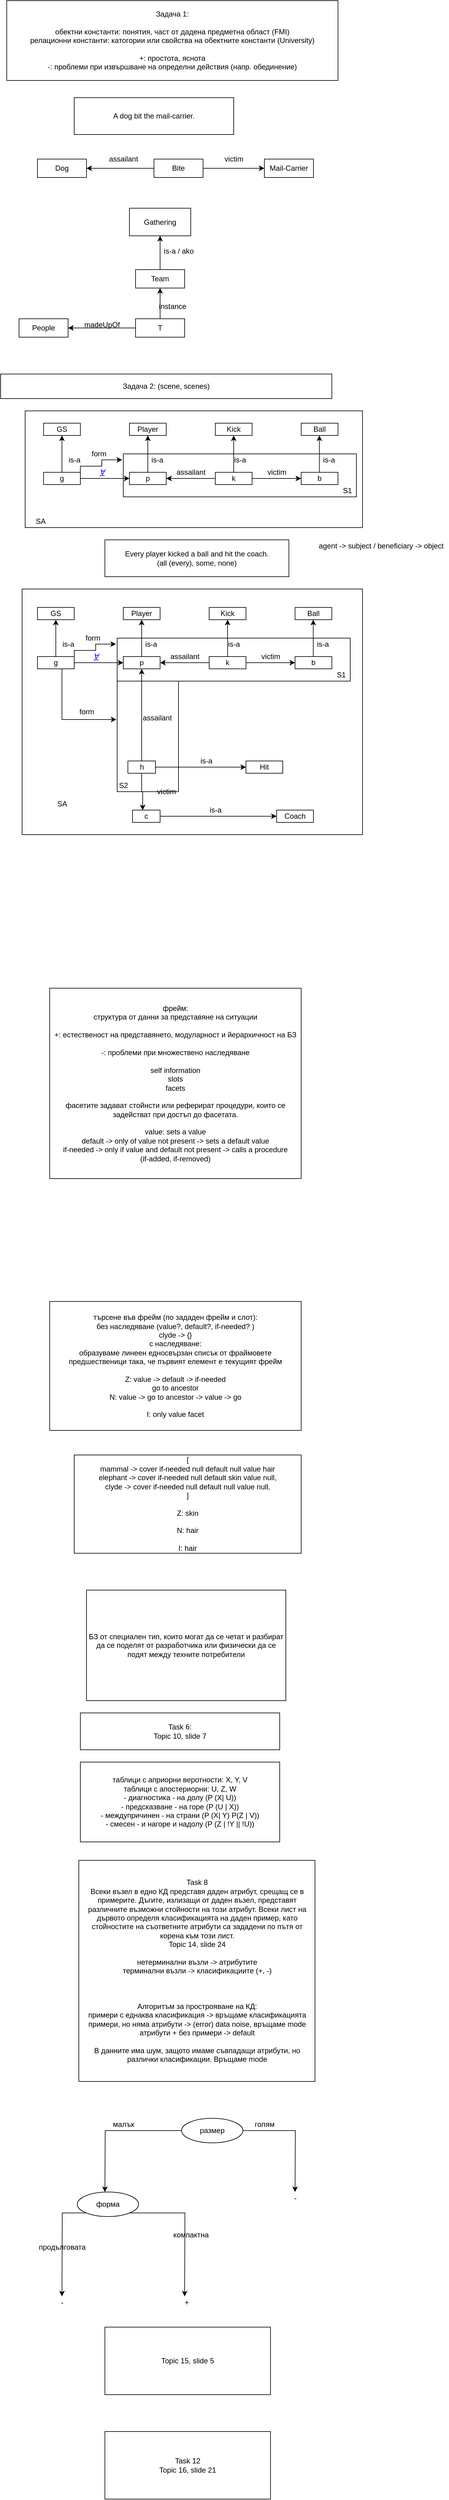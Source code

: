 <mxfile version="14.2.4" type="google"><diagram id="olGj0cReIhCQOJe4bZ0E" name="Page-1"><mxGraphModel dx="481" dy="473" grid="1" gridSize="10" guides="1" tooltips="1" connect="1" arrows="1" fold="1" page="1" pageScale="1" pageWidth="850" pageHeight="1100" math="0" shadow="0"><root><mxCell id="0"/><mxCell id="1" parent="0"/><mxCell id="TbTm2GVfJKmrNPobzbgL-106" value="" style="whiteSpace=wrap;html=1;" vertex="1" parent="1"><mxGeometry x="55" y="990" width="555" height="400" as="geometry"/></mxCell><mxCell id="TbTm2GVfJKmrNPobzbgL-100" value="" style="whiteSpace=wrap;html=1;" vertex="1" parent="1"><mxGeometry x="210" y="1070" width="100" height="250" as="geometry"/></mxCell><mxCell id="TbTm2GVfJKmrNPobzbgL-46" value="" style="whiteSpace=wrap;html=1;" vertex="1" parent="1"><mxGeometry x="60" y="700" width="550" height="190" as="geometry"/></mxCell><mxCell id="TbTm2GVfJKmrNPobzbgL-43" value="" style="whiteSpace=wrap;html=1;" vertex="1" parent="1"><mxGeometry x="220" y="770" width="380" height="70" as="geometry"/></mxCell><mxCell id="TbTm2GVfJKmrNPobzbgL-1" value="&lt;div&gt;Задача 1:&lt;/div&gt;&lt;div&gt;&lt;br&gt;обектни константи: понятия, част от дадена предметна област (FMI)&lt;br&gt;&lt;/div&gt;&lt;div&gt;релационни константи: катогории или свойства на обектните константи (University)&lt;br&gt;&lt;/div&gt;&lt;div&gt;&lt;br&gt;&lt;/div&gt;&lt;div&gt;+: простота, яснота&lt;/div&gt;&lt;div&gt;-: проблеми при извършване на определни действия (напр. обединение)&lt;br&gt;&lt;/div&gt;" style="whiteSpace=wrap;html=1;" vertex="1" parent="1"><mxGeometry x="30" y="32" width="540" height="130" as="geometry"/></mxCell><mxCell id="TbTm2GVfJKmrNPobzbgL-2" value="A dog bit the mail-carrier." style="whiteSpace=wrap;html=1;" vertex="1" parent="1"><mxGeometry x="140" y="190" width="260" height="60" as="geometry"/></mxCell><mxCell id="TbTm2GVfJKmrNPobzbgL-3" value="Dog" style="whiteSpace=wrap;html=1;" vertex="1" parent="1"><mxGeometry x="80" y="290" width="80" height="30" as="geometry"/></mxCell><mxCell id="TbTm2GVfJKmrNPobzbgL-4" value="Mail-Carrier" style="whiteSpace=wrap;html=1;" vertex="1" parent="1"><mxGeometry x="450" y="290" width="80" height="30" as="geometry"/></mxCell><mxCell id="TbTm2GVfJKmrNPobzbgL-6" style="edgeStyle=orthogonalEdgeStyle;rounded=0;orthogonalLoop=1;jettySize=auto;html=1;" edge="1" parent="1" source="TbTm2GVfJKmrNPobzbgL-5" target="TbTm2GVfJKmrNPobzbgL-3"><mxGeometry relative="1" as="geometry"/></mxCell><mxCell id="TbTm2GVfJKmrNPobzbgL-7" style="edgeStyle=orthogonalEdgeStyle;rounded=0;orthogonalLoop=1;jettySize=auto;html=1;entryX=0;entryY=0.5;entryDx=0;entryDy=0;" edge="1" parent="1" source="TbTm2GVfJKmrNPobzbgL-5" target="TbTm2GVfJKmrNPobzbgL-4"><mxGeometry relative="1" as="geometry"/></mxCell><mxCell id="TbTm2GVfJKmrNPobzbgL-5" value="Bite" style="whiteSpace=wrap;html=1;" vertex="1" parent="1"><mxGeometry x="270" y="290" width="80" height="30" as="geometry"/></mxCell><mxCell id="TbTm2GVfJKmrNPobzbgL-9" style="edgeStyle=orthogonalEdgeStyle;rounded=0;orthogonalLoop=1;jettySize=auto;html=1;" edge="1" parent="1" source="TbTm2GVfJKmrNPobzbgL-8"><mxGeometry relative="1" as="geometry"><mxPoint x="280" y="500" as="targetPoint"/></mxGeometry></mxCell><mxCell id="TbTm2GVfJKmrNPobzbgL-14" style="edgeStyle=orthogonalEdgeStyle;rounded=0;orthogonalLoop=1;jettySize=auto;html=1;" edge="1" parent="1" source="TbTm2GVfJKmrNPobzbgL-8"><mxGeometry relative="1" as="geometry"><mxPoint x="130" y="565" as="targetPoint"/></mxGeometry></mxCell><mxCell id="TbTm2GVfJKmrNPobzbgL-8" value="T" style="whiteSpace=wrap;html=1;" vertex="1" parent="1"><mxGeometry x="240" y="550" width="80" height="30" as="geometry"/></mxCell><mxCell id="TbTm2GVfJKmrNPobzbgL-10" value="assailant" style="text;html=1;align=center;verticalAlign=middle;resizable=0;points=[];autosize=1;" vertex="1" parent="1"><mxGeometry x="190" y="280" width="60" height="20" as="geometry"/></mxCell><mxCell id="TbTm2GVfJKmrNPobzbgL-11" value="victim" style="text;html=1;align=center;verticalAlign=middle;resizable=0;points=[];autosize=1;" vertex="1" parent="1"><mxGeometry x="375" y="280" width="50" height="20" as="geometry"/></mxCell><mxCell id="TbTm2GVfJKmrNPobzbgL-18" value="" style="edgeStyle=orthogonalEdgeStyle;rounded=0;orthogonalLoop=1;jettySize=auto;html=1;" edge="1" parent="1" source="TbTm2GVfJKmrNPobzbgL-12" target="TbTm2GVfJKmrNPobzbgL-17"><mxGeometry relative="1" as="geometry"/></mxCell><mxCell id="TbTm2GVfJKmrNPobzbgL-12" value="Team" style="whiteSpace=wrap;html=1;" vertex="1" parent="1"><mxGeometry x="240" y="470" width="80" height="30" as="geometry"/></mxCell><mxCell id="TbTm2GVfJKmrNPobzbgL-13" value="instance" style="text;html=1;align=center;verticalAlign=middle;resizable=0;points=[];autosize=1;" vertex="1" parent="1"><mxGeometry x="270" y="520" width="60" height="20" as="geometry"/></mxCell><mxCell id="TbTm2GVfJKmrNPobzbgL-15" value="People" style="whiteSpace=wrap;html=1;" vertex="1" parent="1"><mxGeometry x="50" y="550" width="80" height="30" as="geometry"/></mxCell><mxCell id="TbTm2GVfJKmrNPobzbgL-16" value="madeUpOf" style="text;html=1;align=center;verticalAlign=middle;resizable=0;points=[];autosize=1;" vertex="1" parent="1"><mxGeometry x="150" y="550" width="70" height="20" as="geometry"/></mxCell><mxCell id="TbTm2GVfJKmrNPobzbgL-17" value="Gathering" style="whiteSpace=wrap;html=1;" vertex="1" parent="1"><mxGeometry x="230" y="370" width="100" height="45" as="geometry"/></mxCell><mxCell id="TbTm2GVfJKmrNPobzbgL-19" value="is-a / ako" style="text;html=1;align=center;verticalAlign=middle;resizable=0;points=[];autosize=1;" vertex="1" parent="1"><mxGeometry x="280" y="430" width="60" height="20" as="geometry"/></mxCell><mxCell id="TbTm2GVfJKmrNPobzbgL-20" value="Задача 2: (scene, scenes)" style="whiteSpace=wrap;html=1;" vertex="1" parent="1"><mxGeometry x="20" y="640" width="540" height="40" as="geometry"/></mxCell><mxCell id="TbTm2GVfJKmrNPobzbgL-21" value="GS" style="whiteSpace=wrap;html=1;" vertex="1" parent="1"><mxGeometry x="90" y="720" width="60" height="20" as="geometry"/></mxCell><mxCell id="TbTm2GVfJKmrNPobzbgL-23" style="edgeStyle=orthogonalEdgeStyle;rounded=0;orthogonalLoop=1;jettySize=auto;html=1;entryX=0.5;entryY=1;entryDx=0;entryDy=0;" edge="1" parent="1" source="TbTm2GVfJKmrNPobzbgL-22" target="TbTm2GVfJKmrNPobzbgL-21"><mxGeometry relative="1" as="geometry"/></mxCell><mxCell id="TbTm2GVfJKmrNPobzbgL-48" style="edgeStyle=orthogonalEdgeStyle;rounded=0;orthogonalLoop=1;jettySize=auto;html=1;entryX=0;entryY=0.5;entryDx=0;entryDy=0;" edge="1" parent="1" source="TbTm2GVfJKmrNPobzbgL-22" target="TbTm2GVfJKmrNPobzbgL-28"><mxGeometry relative="1" as="geometry"/></mxCell><mxCell id="TbTm2GVfJKmrNPobzbgL-50" style="edgeStyle=orthogonalEdgeStyle;rounded=0;orthogonalLoop=1;jettySize=auto;html=1;exitX=1;exitY=0.25;exitDx=0;exitDy=0;entryX=-0.005;entryY=0.14;entryDx=0;entryDy=0;entryPerimeter=0;" edge="1" parent="1" source="TbTm2GVfJKmrNPobzbgL-22" target="TbTm2GVfJKmrNPobzbgL-43"><mxGeometry relative="1" as="geometry"><Array as="points"><mxPoint x="150" y="790"/><mxPoint x="185" y="790"/><mxPoint x="185" y="780"/></Array></mxGeometry></mxCell><mxCell id="TbTm2GVfJKmrNPobzbgL-22" value="g" style="whiteSpace=wrap;html=1;" vertex="1" parent="1"><mxGeometry x="90" y="800" width="60" height="20" as="geometry"/></mxCell><mxCell id="TbTm2GVfJKmrNPobzbgL-24" value="is-a" style="text;html=1;align=center;verticalAlign=middle;resizable=0;points=[];autosize=1;" vertex="1" parent="1"><mxGeometry x="125" y="770" width="30" height="20" as="geometry"/></mxCell><mxCell id="TbTm2GVfJKmrNPobzbgL-25" value="Player" style="whiteSpace=wrap;html=1;" vertex="1" parent="1"><mxGeometry x="230" y="720" width="60" height="20" as="geometry"/></mxCell><mxCell id="TbTm2GVfJKmrNPobzbgL-26" value="Ball" style="whiteSpace=wrap;html=1;" vertex="1" parent="1"><mxGeometry x="510" y="720" width="60" height="20" as="geometry"/></mxCell><mxCell id="TbTm2GVfJKmrNPobzbgL-27" value="Kick" style="whiteSpace=wrap;html=1;" vertex="1" parent="1"><mxGeometry x="370" y="720" width="60" height="20" as="geometry"/></mxCell><mxCell id="TbTm2GVfJKmrNPobzbgL-29" style="edgeStyle=orthogonalEdgeStyle;rounded=0;orthogonalLoop=1;jettySize=auto;html=1;entryX=0.5;entryY=1;entryDx=0;entryDy=0;" edge="1" parent="1" source="TbTm2GVfJKmrNPobzbgL-28" target="TbTm2GVfJKmrNPobzbgL-25"><mxGeometry relative="1" as="geometry"/></mxCell><mxCell id="TbTm2GVfJKmrNPobzbgL-28" value="p" style="whiteSpace=wrap;html=1;" vertex="1" parent="1"><mxGeometry x="230" y="800" width="60" height="20" as="geometry"/></mxCell><mxCell id="TbTm2GVfJKmrNPobzbgL-30" value="is-a" style="text;html=1;align=center;verticalAlign=middle;resizable=0;points=[];autosize=1;" vertex="1" parent="1"><mxGeometry x="260" y="770" width="30" height="20" as="geometry"/></mxCell><mxCell id="TbTm2GVfJKmrNPobzbgL-33" style="edgeStyle=orthogonalEdgeStyle;rounded=0;orthogonalLoop=1;jettySize=auto;html=1;entryX=0.5;entryY=1;entryDx=0;entryDy=0;" edge="1" parent="1" source="TbTm2GVfJKmrNPobzbgL-31" target="TbTm2GVfJKmrNPobzbgL-27"><mxGeometry relative="1" as="geometry"/></mxCell><mxCell id="TbTm2GVfJKmrNPobzbgL-36" style="edgeStyle=orthogonalEdgeStyle;rounded=0;orthogonalLoop=1;jettySize=auto;html=1;entryX=1;entryY=0.5;entryDx=0;entryDy=0;" edge="1" parent="1" source="TbTm2GVfJKmrNPobzbgL-31" target="TbTm2GVfJKmrNPobzbgL-28"><mxGeometry relative="1" as="geometry"/></mxCell><mxCell id="TbTm2GVfJKmrNPobzbgL-37" style="edgeStyle=orthogonalEdgeStyle;rounded=0;orthogonalLoop=1;jettySize=auto;html=1;entryX=0;entryY=0.5;entryDx=0;entryDy=0;" edge="1" parent="1" source="TbTm2GVfJKmrNPobzbgL-31" target="TbTm2GVfJKmrNPobzbgL-35"><mxGeometry relative="1" as="geometry"/></mxCell><mxCell id="TbTm2GVfJKmrNPobzbgL-31" value="k" style="whiteSpace=wrap;html=1;" vertex="1" parent="1"><mxGeometry x="370" y="800" width="60" height="20" as="geometry"/></mxCell><mxCell id="TbTm2GVfJKmrNPobzbgL-32" value="is-a" style="text;html=1;align=center;verticalAlign=middle;resizable=0;points=[];autosize=1;" vertex="1" parent="1"><mxGeometry x="540" y="770" width="30" height="20" as="geometry"/></mxCell><mxCell id="TbTm2GVfJKmrNPobzbgL-34" style="edgeStyle=orthogonalEdgeStyle;rounded=0;orthogonalLoop=1;jettySize=auto;html=1;entryX=0.5;entryY=1;entryDx=0;entryDy=0;" edge="1" parent="1"><mxGeometry relative="1" as="geometry"><mxPoint x="539.71" y="800" as="sourcePoint"/><mxPoint x="539.71" y="740" as="targetPoint"/></mxGeometry></mxCell><mxCell id="TbTm2GVfJKmrNPobzbgL-35" value="b" style="whiteSpace=wrap;html=1;" vertex="1" parent="1"><mxGeometry x="510" y="800" width="60" height="20" as="geometry"/></mxCell><mxCell id="TbTm2GVfJKmrNPobzbgL-38" value="is-a" style="text;html=1;align=center;verticalAlign=middle;resizable=0;points=[];autosize=1;" vertex="1" parent="1"><mxGeometry x="395" y="770" width="30" height="20" as="geometry"/></mxCell><mxCell id="TbTm2GVfJKmrNPobzbgL-39" value="assailant" style="text;html=1;align=center;verticalAlign=middle;resizable=0;points=[];autosize=1;" vertex="1" parent="1"><mxGeometry x="300" y="790" width="60" height="20" as="geometry"/></mxCell><mxCell id="TbTm2GVfJKmrNPobzbgL-40" value="victim" style="text;html=1;align=center;verticalAlign=middle;resizable=0;points=[];autosize=1;" vertex="1" parent="1"><mxGeometry x="445" y="790" width="50" height="20" as="geometry"/></mxCell><mxCell id="TbTm2GVfJKmrNPobzbgL-45" value="S1" style="text;html=1;align=center;verticalAlign=middle;resizable=0;points=[];autosize=1;" vertex="1" parent="1"><mxGeometry x="570" y="820" width="30" height="20" as="geometry"/></mxCell><mxCell id="TbTm2GVfJKmrNPobzbgL-47" value="SA" style="text;html=1;align=center;verticalAlign=middle;resizable=0;points=[];autosize=1;" vertex="1" parent="1"><mxGeometry x="70" y="870" width="30" height="20" as="geometry"/></mxCell><mxCell id="TbTm2GVfJKmrNPobzbgL-49" value="&lt;i&gt;&lt;a href=&quot;https://en.wikipedia.org/wiki/%E2%88%80&quot; class=&quot;mw-redirect&quot; title=&quot;∀&quot;&gt;∀&lt;/a&gt;&lt;/i&gt;" style="text;html=1;align=center;verticalAlign=middle;resizable=0;points=[];autosize=1;" vertex="1" parent="1"><mxGeometry x="175" y="790" width="20" height="20" as="geometry"/></mxCell><mxCell id="TbTm2GVfJKmrNPobzbgL-51" value="form" style="text;html=1;align=center;verticalAlign=middle;resizable=0;points=[];autosize=1;" vertex="1" parent="1"><mxGeometry x="160" y="760" width="40" height="20" as="geometry"/></mxCell><mxCell id="TbTm2GVfJKmrNPobzbgL-52" value="&lt;div&gt;Every player kicked a ball and hit the coach.&lt;/div&gt;(all (every), some, none)" style="whiteSpace=wrap;html=1;" vertex="1" parent="1"><mxGeometry x="190" y="910" width="300" height="60" as="geometry"/></mxCell><mxCell id="TbTm2GVfJKmrNPobzbgL-54" value="" style="whiteSpace=wrap;html=1;" vertex="1" parent="1"><mxGeometry x="210" y="1070" width="380" height="70" as="geometry"/></mxCell><mxCell id="TbTm2GVfJKmrNPobzbgL-55" value="GS" style="whiteSpace=wrap;html=1;" vertex="1" parent="1"><mxGeometry x="80" y="1020" width="60" height="20" as="geometry"/></mxCell><mxCell id="TbTm2GVfJKmrNPobzbgL-56" style="edgeStyle=orthogonalEdgeStyle;rounded=0;orthogonalLoop=1;jettySize=auto;html=1;entryX=0.5;entryY=1;entryDx=0;entryDy=0;" edge="1" parent="1" source="TbTm2GVfJKmrNPobzbgL-59" target="TbTm2GVfJKmrNPobzbgL-55"><mxGeometry relative="1" as="geometry"/></mxCell><mxCell id="TbTm2GVfJKmrNPobzbgL-57" style="edgeStyle=orthogonalEdgeStyle;rounded=0;orthogonalLoop=1;jettySize=auto;html=1;entryX=0;entryY=0.5;entryDx=0;entryDy=0;" edge="1" parent="1" source="TbTm2GVfJKmrNPobzbgL-59" target="TbTm2GVfJKmrNPobzbgL-65"><mxGeometry relative="1" as="geometry"/></mxCell><mxCell id="TbTm2GVfJKmrNPobzbgL-58" style="edgeStyle=orthogonalEdgeStyle;rounded=0;orthogonalLoop=1;jettySize=auto;html=1;exitX=1;exitY=0.25;exitDx=0;exitDy=0;entryX=-0.005;entryY=0.14;entryDx=0;entryDy=0;entryPerimeter=0;" edge="1" parent="1" source="TbTm2GVfJKmrNPobzbgL-59" target="TbTm2GVfJKmrNPobzbgL-54"><mxGeometry relative="1" as="geometry"><Array as="points"><mxPoint x="140" y="1090"/><mxPoint x="175" y="1090"/><mxPoint x="175" y="1080"/></Array></mxGeometry></mxCell><mxCell id="TbTm2GVfJKmrNPobzbgL-104" style="edgeStyle=orthogonalEdgeStyle;rounded=0;orthogonalLoop=1;jettySize=auto;html=1;entryX=-0.013;entryY=0.53;entryDx=0;entryDy=0;entryPerimeter=0;" edge="1" parent="1" source="TbTm2GVfJKmrNPobzbgL-59" target="TbTm2GVfJKmrNPobzbgL-100"><mxGeometry relative="1" as="geometry"><Array as="points"><mxPoint x="120" y="1202"/></Array></mxGeometry></mxCell><mxCell id="TbTm2GVfJKmrNPobzbgL-59" value="g" style="whiteSpace=wrap;html=1;" vertex="1" parent="1"><mxGeometry x="80" y="1100" width="60" height="20" as="geometry"/></mxCell><mxCell id="TbTm2GVfJKmrNPobzbgL-60" value="is-a" style="text;html=1;align=center;verticalAlign=middle;resizable=0;points=[];autosize=1;" vertex="1" parent="1"><mxGeometry x="115" y="1070" width="30" height="20" as="geometry"/></mxCell><mxCell id="TbTm2GVfJKmrNPobzbgL-61" value="Player" style="whiteSpace=wrap;html=1;" vertex="1" parent="1"><mxGeometry x="220" y="1020" width="60" height="20" as="geometry"/></mxCell><mxCell id="TbTm2GVfJKmrNPobzbgL-62" value="Ball" style="whiteSpace=wrap;html=1;" vertex="1" parent="1"><mxGeometry x="500" y="1020" width="60" height="20" as="geometry"/></mxCell><mxCell id="TbTm2GVfJKmrNPobzbgL-63" value="Kick" style="whiteSpace=wrap;html=1;" vertex="1" parent="1"><mxGeometry x="360" y="1020" width="60" height="20" as="geometry"/></mxCell><mxCell id="TbTm2GVfJKmrNPobzbgL-64" style="edgeStyle=orthogonalEdgeStyle;rounded=0;orthogonalLoop=1;jettySize=auto;html=1;entryX=0.5;entryY=1;entryDx=0;entryDy=0;" edge="1" parent="1" source="TbTm2GVfJKmrNPobzbgL-65" target="TbTm2GVfJKmrNPobzbgL-61"><mxGeometry relative="1" as="geometry"/></mxCell><mxCell id="TbTm2GVfJKmrNPobzbgL-65" value="p" style="whiteSpace=wrap;html=1;" vertex="1" parent="1"><mxGeometry x="220" y="1100" width="60" height="20" as="geometry"/></mxCell><mxCell id="TbTm2GVfJKmrNPobzbgL-66" value="is-a" style="text;html=1;align=center;verticalAlign=middle;resizable=0;points=[];autosize=1;" vertex="1" parent="1"><mxGeometry x="250" y="1070" width="30" height="20" as="geometry"/></mxCell><mxCell id="TbTm2GVfJKmrNPobzbgL-67" style="edgeStyle=orthogonalEdgeStyle;rounded=0;orthogonalLoop=1;jettySize=auto;html=1;entryX=0.5;entryY=1;entryDx=0;entryDy=0;" edge="1" parent="1" source="TbTm2GVfJKmrNPobzbgL-70" target="TbTm2GVfJKmrNPobzbgL-63"><mxGeometry relative="1" as="geometry"/></mxCell><mxCell id="TbTm2GVfJKmrNPobzbgL-68" style="edgeStyle=orthogonalEdgeStyle;rounded=0;orthogonalLoop=1;jettySize=auto;html=1;entryX=1;entryY=0.5;entryDx=0;entryDy=0;" edge="1" parent="1" source="TbTm2GVfJKmrNPobzbgL-70" target="TbTm2GVfJKmrNPobzbgL-65"><mxGeometry relative="1" as="geometry"/></mxCell><mxCell id="TbTm2GVfJKmrNPobzbgL-69" style="edgeStyle=orthogonalEdgeStyle;rounded=0;orthogonalLoop=1;jettySize=auto;html=1;entryX=0;entryY=0.5;entryDx=0;entryDy=0;" edge="1" parent="1" source="TbTm2GVfJKmrNPobzbgL-70" target="TbTm2GVfJKmrNPobzbgL-73"><mxGeometry relative="1" as="geometry"/></mxCell><mxCell id="TbTm2GVfJKmrNPobzbgL-70" value="k" style="whiteSpace=wrap;html=1;" vertex="1" parent="1"><mxGeometry x="360" y="1100" width="60" height="20" as="geometry"/></mxCell><mxCell id="TbTm2GVfJKmrNPobzbgL-71" value="is-a" style="text;html=1;align=center;verticalAlign=middle;resizable=0;points=[];autosize=1;" vertex="1" parent="1"><mxGeometry x="530" y="1070" width="30" height="20" as="geometry"/></mxCell><mxCell id="TbTm2GVfJKmrNPobzbgL-72" style="edgeStyle=orthogonalEdgeStyle;rounded=0;orthogonalLoop=1;jettySize=auto;html=1;entryX=0.5;entryY=1;entryDx=0;entryDy=0;" edge="1" parent="1"><mxGeometry relative="1" as="geometry"><mxPoint x="529.71" y="1100" as="sourcePoint"/><mxPoint x="529.71" y="1040" as="targetPoint"/></mxGeometry></mxCell><mxCell id="TbTm2GVfJKmrNPobzbgL-73" value="b" style="whiteSpace=wrap;html=1;" vertex="1" parent="1"><mxGeometry x="500" y="1100" width="60" height="20" as="geometry"/></mxCell><mxCell id="TbTm2GVfJKmrNPobzbgL-74" value="is-a" style="text;html=1;align=center;verticalAlign=middle;resizable=0;points=[];autosize=1;" vertex="1" parent="1"><mxGeometry x="385" y="1070" width="30" height="20" as="geometry"/></mxCell><mxCell id="TbTm2GVfJKmrNPobzbgL-75" value="assailant" style="text;html=1;align=center;verticalAlign=middle;resizable=0;points=[];autosize=1;" vertex="1" parent="1"><mxGeometry x="290" y="1090" width="60" height="20" as="geometry"/></mxCell><mxCell id="TbTm2GVfJKmrNPobzbgL-76" value="victim" style="text;html=1;align=center;verticalAlign=middle;resizable=0;points=[];autosize=1;" vertex="1" parent="1"><mxGeometry x="435" y="1090" width="50" height="20" as="geometry"/></mxCell><mxCell id="TbTm2GVfJKmrNPobzbgL-77" value="S1" style="text;html=1;align=center;verticalAlign=middle;resizable=0;points=[];autosize=1;" vertex="1" parent="1"><mxGeometry x="560" y="1120" width="30" height="20" as="geometry"/></mxCell><mxCell id="TbTm2GVfJKmrNPobzbgL-78" value="SA" style="text;html=1;align=center;verticalAlign=middle;resizable=0;points=[];autosize=1;" vertex="1" parent="1"><mxGeometry x="105" y="1330" width="30" height="20" as="geometry"/></mxCell><mxCell id="TbTm2GVfJKmrNPobzbgL-79" value="&lt;i&gt;&lt;a href=&quot;https://en.wikipedia.org/wiki/%E2%88%80&quot; class=&quot;mw-redirect&quot; title=&quot;∀&quot;&gt;∀&lt;/a&gt;&lt;/i&gt;" style="text;html=1;align=center;verticalAlign=middle;resizable=0;points=[];autosize=1;" vertex="1" parent="1"><mxGeometry x="165" y="1090" width="20" height="20" as="geometry"/></mxCell><mxCell id="TbTm2GVfJKmrNPobzbgL-80" value="form" style="text;html=1;align=center;verticalAlign=middle;resizable=0;points=[];autosize=1;" vertex="1" parent="1"><mxGeometry x="150" y="1060" width="40" height="20" as="geometry"/></mxCell><mxCell id="TbTm2GVfJKmrNPobzbgL-83" value="Coach" style="whiteSpace=wrap;html=1;" vertex="1" parent="1"><mxGeometry x="470" y="1350" width="60" height="20" as="geometry"/></mxCell><mxCell id="TbTm2GVfJKmrNPobzbgL-86" style="edgeStyle=orthogonalEdgeStyle;rounded=0;orthogonalLoop=1;jettySize=auto;html=1;entryX=0;entryY=0.5;entryDx=0;entryDy=0;" edge="1" parent="1" source="TbTm2GVfJKmrNPobzbgL-84" target="TbTm2GVfJKmrNPobzbgL-83"><mxGeometry relative="1" as="geometry"/></mxCell><mxCell id="TbTm2GVfJKmrNPobzbgL-84" value="c" style="whiteSpace=wrap;html=1;" vertex="1" parent="1"><mxGeometry x="235" y="1350" width="45" height="20" as="geometry"/></mxCell><mxCell id="TbTm2GVfJKmrNPobzbgL-87" value="is-a" style="text;html=1;align=center;verticalAlign=middle;resizable=0;points=[];autosize=1;" vertex="1" parent="1"><mxGeometry x="355" y="1340" width="30" height="20" as="geometry"/></mxCell><mxCell id="TbTm2GVfJKmrNPobzbgL-88" value="Hit" style="whiteSpace=wrap;html=1;" vertex="1" parent="1"><mxGeometry x="420" y="1270" width="60" height="20" as="geometry"/></mxCell><mxCell id="TbTm2GVfJKmrNPobzbgL-90" style="edgeStyle=orthogonalEdgeStyle;rounded=0;orthogonalLoop=1;jettySize=auto;html=1;" edge="1" parent="1" source="TbTm2GVfJKmrNPobzbgL-89" target="TbTm2GVfJKmrNPobzbgL-88"><mxGeometry relative="1" as="geometry"/></mxCell><mxCell id="TbTm2GVfJKmrNPobzbgL-94" style="edgeStyle=orthogonalEdgeStyle;rounded=0;orthogonalLoop=1;jettySize=auto;html=1;entryX=0.5;entryY=1;entryDx=0;entryDy=0;" edge="1" parent="1" source="TbTm2GVfJKmrNPobzbgL-89" target="TbTm2GVfJKmrNPobzbgL-65"><mxGeometry relative="1" as="geometry"/></mxCell><mxCell id="TbTm2GVfJKmrNPobzbgL-99" style="edgeStyle=orthogonalEdgeStyle;rounded=0;orthogonalLoop=1;jettySize=auto;html=1;entryX=0.369;entryY=0.01;entryDx=0;entryDy=0;entryPerimeter=0;" edge="1" parent="1" source="TbTm2GVfJKmrNPobzbgL-89" target="TbTm2GVfJKmrNPobzbgL-84"><mxGeometry relative="1" as="geometry"/></mxCell><mxCell id="TbTm2GVfJKmrNPobzbgL-89" value="h" style="whiteSpace=wrap;html=1;" vertex="1" parent="1"><mxGeometry x="227.5" y="1270" width="45" height="20" as="geometry"/></mxCell><mxCell id="TbTm2GVfJKmrNPobzbgL-91" value="is-a" style="text;html=1;align=center;verticalAlign=middle;resizable=0;points=[];autosize=1;" vertex="1" parent="1"><mxGeometry x="340" y="1260" width="30" height="20" as="geometry"/></mxCell><mxCell id="TbTm2GVfJKmrNPobzbgL-96" value="victim" style="text;html=1;align=center;verticalAlign=middle;resizable=0;points=[];autosize=1;" vertex="1" parent="1"><mxGeometry x="265" y="1310" width="50" height="20" as="geometry"/></mxCell><mxCell id="TbTm2GVfJKmrNPobzbgL-97" value="assailant" style="text;html=1;align=center;verticalAlign=middle;resizable=0;points=[];autosize=1;" vertex="1" parent="1"><mxGeometry x="245" y="1190" width="60" height="20" as="geometry"/></mxCell><mxCell id="TbTm2GVfJKmrNPobzbgL-101" value="S2" style="text;html=1;align=center;verticalAlign=middle;resizable=0;points=[];autosize=1;" vertex="1" parent="1"><mxGeometry x="205" y="1300" width="30" height="20" as="geometry"/></mxCell><mxCell id="TbTm2GVfJKmrNPobzbgL-105" value="form" style="text;html=1;align=center;verticalAlign=middle;resizable=0;points=[];autosize=1;" vertex="1" parent="1"><mxGeometry x="140" y="1180" width="40" height="20" as="geometry"/></mxCell><mxCell id="TbTm2GVfJKmrNPobzbgL-107" value="agent -&amp;gt; subject / beneficiary -&amp;gt; object" style="text;html=1;align=center;verticalAlign=middle;resizable=0;points=[];autosize=1;" vertex="1" parent="1"><mxGeometry x="530" y="910" width="220" height="20" as="geometry"/></mxCell><mxCell id="TbTm2GVfJKmrNPobzbgL-108" value="&lt;div&gt;фрейм:&lt;/div&gt;&lt;div&gt;структура от данни за представяне на ситуации&lt;br&gt;&lt;/div&gt;&lt;div&gt;&lt;br&gt;&lt;/div&gt;&lt;div&gt;+: естественост на представянето, модуларност и йерархичност на БЗ&lt;br&gt;&lt;/div&gt;&lt;div&gt;&lt;br&gt;&lt;/div&gt;&lt;div&gt;-: проблеми при множествено наследяване&lt;/div&gt;&lt;div&gt;&lt;br&gt;&lt;/div&gt;&lt;div&gt;self information&lt;/div&gt;&lt;div&gt;slots&lt;/div&gt;&lt;div&gt;facets&lt;/div&gt;&lt;div&gt;&lt;br&gt;&lt;/div&gt;&lt;div&gt;фасетите задават стойнсти или реферират процедури, които се задействат при достъп до фасетата. &lt;br&gt;&lt;/div&gt;&lt;div&gt;&lt;br&gt;&lt;/div&gt;&lt;div&gt;value: sets a value&lt;br&gt;&lt;/div&gt;&lt;div&gt;default -&amp;gt; only of value not present -&amp;gt; sets a default value&lt;br&gt;&lt;/div&gt;&lt;div&gt;if-needed -&amp;gt; only if value and default not present -&amp;gt; calls a procedure&lt;br&gt;&lt;/div&gt;&lt;div&gt;(if-added, if-removed)&lt;br&gt;&lt;/div&gt;" style="whiteSpace=wrap;html=1;" vertex="1" parent="1"><mxGeometry x="100" y="1640" width="410" height="310" as="geometry"/></mxCell><mxCell id="TbTm2GVfJKmrNPobzbgL-111" value="&lt;div&gt;търсене във фрейм (по зададен фрeйм и слот):&lt;/div&gt;&lt;div&gt;без наследяване (value?, default?, if-needed? )&lt;/div&gt;&lt;div&gt;clyde -&amp;gt; {}&lt;br&gt;&lt;/div&gt;&lt;div&gt;с наследяване:&lt;/div&gt;&lt;div&gt;образуваме линеен едносвързан списък от фраймовете предшественици така, че първият елемент е текущият фрейм&lt;br&gt;&lt;/div&gt;&lt;div&gt;&lt;br&gt;&lt;/div&gt;&lt;div&gt;Z: value -&amp;gt; default -&amp;gt; if-needed&lt;/div&gt;&lt;div&gt;go to ancestor&lt;/div&gt;&lt;div&gt;N: value -&amp;gt; go to ancestor -&amp;gt; value -&amp;gt; go&lt;br&gt;&lt;/div&gt;&lt;div&gt;&lt;br&gt;&lt;/div&gt;&lt;div&gt;I: only value facet&lt;br&gt;&lt;/div&gt;" style="whiteSpace=wrap;html=1;" vertex="1" parent="1"><mxGeometry x="100" y="2150" width="410" height="210" as="geometry"/></mxCell><mxCell id="TbTm2GVfJKmrNPobzbgL-113" value="&lt;div&gt;[&lt;/div&gt;&lt;div&gt;mammal -&amp;gt; cover if-needed null default null value hair&lt;/div&gt;&lt;div&gt;elephant -&amp;gt; cover if-needed null default skin value null,&lt;/div&gt;&lt;div&gt;&lt;div&gt;clyde -&amp;gt; cover if-needed null default null value null,&lt;/div&gt;&lt;/div&gt;&lt;div&gt;]&lt;/div&gt;&lt;div&gt;&lt;br&gt;&lt;/div&gt;&lt;div&gt;Z: skin&lt;br&gt;&lt;/div&gt;&lt;div&gt;&lt;br&gt;&lt;/div&gt;&lt;div&gt;N: hair&lt;br&gt;&lt;/div&gt;&lt;div&gt;&lt;br&gt;&lt;/div&gt;&lt;div&gt;I: hair&lt;br&gt;&lt;/div&gt;" style="whiteSpace=wrap;html=1;" vertex="1" parent="1"><mxGeometry x="140" y="2400" width="370" height="160" as="geometry"/></mxCell><mxCell id="TbTm2GVfJKmrNPobzbgL-114" value="БЗ от специален тип, които могат да се четат и разбират да се поделят от разработчика или физически да се подят между техните потребители" style="whiteSpace=wrap;html=1;" vertex="1" parent="1"><mxGeometry x="160" y="2620" width="325" height="180" as="geometry"/></mxCell><mxCell id="TbTm2GVfJKmrNPobzbgL-115" value="&lt;div&gt;Task 6:&lt;/div&gt;&lt;div&gt;Topic 10, slide 7&lt;br&gt;&lt;/div&gt;" style="whiteSpace=wrap;html=1;" vertex="1" parent="1"><mxGeometry x="150" y="2820" width="325" height="60" as="geometry"/></mxCell><mxCell id="TbTm2GVfJKmrNPobzbgL-116" value="&lt;div&gt;таблици с априорни веротности: X, Y, V&lt;/div&gt;&lt;div&gt;таблици с апостериорни: U, Z, W&lt;/div&gt;&lt;div&gt;- диагностика - на долу (P (X| U))&lt;br&gt;&lt;/div&gt;&lt;div&gt;- предсказване - на горе (P (U | X))&lt;br&gt;&lt;/div&gt;&lt;div&gt;- междупричинен - на страни (P (X| Y) P(Z | V))&lt;br&gt;&lt;/div&gt;&lt;div&gt;- смесен - и нагоре и надолу (P (Z | !Y || !U))&lt;/div&gt;" style="whiteSpace=wrap;html=1;" vertex="1" parent="1"><mxGeometry x="150" y="2900" width="325" height="130" as="geometry"/></mxCell><mxCell id="TbTm2GVfJKmrNPobzbgL-117" value="&lt;div&gt;Task 8&lt;/div&gt;&lt;div&gt;&lt;div class=&quot;usermessage&quot;&gt;Всеки възел в едно КД представя даден атрибут, срещащ се в примерите. Дъгите, излизащи от даден възел, представят различните възможни стойности на този атрибут. Всеки лист на дървото определя класификацията на даден пример, като стойностите на съответните атрибути са зададени по пътя от корена към този лист.&lt;/div&gt;&lt;/div&gt;&lt;div&gt;Topic 14, slide 24&lt;br&gt;&lt;/div&gt;&lt;div&gt;&lt;br&gt;&lt;/div&gt;&lt;div&gt;нетерминални възли -&amp;gt; атрибутите&lt;/div&gt;&lt;div&gt;терминални възли -&amp;gt; класификациите (+, -)&lt;br&gt;&lt;/div&gt;&lt;div&gt;&lt;br&gt;&lt;/div&gt;&lt;div&gt;&lt;br&gt;&lt;/div&gt;&lt;div&gt;&lt;br&gt;&lt;/div&gt;&lt;div&gt;Алгоритъм за прострояване на КД:&lt;/div&gt;&lt;div&gt;примери с еднаква класификация -&amp;gt; връщаме класификацията&lt;/div&gt;&lt;div&gt;примери, но няма атрибути -&amp;gt; (error) data noise, връщаме mode&lt;/div&gt;&lt;div&gt;атрибути + без примери -&amp;gt; default&lt;/div&gt;&lt;div&gt;&lt;br&gt;&lt;/div&gt;&lt;div&gt;В данните има шум, защото имаме съвпадащи атрибути, но различки класификации. Връщаме mode&lt;br&gt;&lt;/div&gt;" style="whiteSpace=wrap;html=1;" vertex="1" parent="1"><mxGeometry x="147.5" y="3060" width="385" height="360" as="geometry"/></mxCell><mxCell id="TbTm2GVfJKmrNPobzbgL-119" style="edgeStyle=orthogonalEdgeStyle;rounded=0;orthogonalLoop=1;jettySize=auto;html=1;" edge="1" parent="1" source="TbTm2GVfJKmrNPobzbgL-118"><mxGeometry relative="1" as="geometry"><mxPoint x="190" y="3600.0" as="targetPoint"/></mxGeometry></mxCell><mxCell id="TbTm2GVfJKmrNPobzbgL-121" style="edgeStyle=orthogonalEdgeStyle;rounded=0;orthogonalLoop=1;jettySize=auto;html=1;" edge="1" parent="1" source="TbTm2GVfJKmrNPobzbgL-118"><mxGeometry relative="1" as="geometry"><mxPoint x="500" y="3600" as="targetPoint"/></mxGeometry></mxCell><mxCell id="TbTm2GVfJKmrNPobzbgL-118" value="размер" style="ellipse;whiteSpace=wrap;html=1;" vertex="1" parent="1"><mxGeometry x="315" y="3480" width="100" height="40" as="geometry"/></mxCell><mxCell id="TbTm2GVfJKmrNPobzbgL-120" value="малък" style="text;html=1;align=center;verticalAlign=middle;resizable=0;points=[];autosize=1;" vertex="1" parent="1"><mxGeometry x="195" y="3480" width="50" height="20" as="geometry"/></mxCell><mxCell id="TbTm2GVfJKmrNPobzbgL-122" value="голям" style="text;html=1;align=center;verticalAlign=middle;resizable=0;points=[];autosize=1;" vertex="1" parent="1"><mxGeometry x="425" y="3480" width="50" height="20" as="geometry"/></mxCell><mxCell id="TbTm2GVfJKmrNPobzbgL-123" value="-" style="text;html=1;align=center;verticalAlign=middle;resizable=0;points=[];autosize=1;" vertex="1" parent="1"><mxGeometry x="490" y="3600" width="20" height="20" as="geometry"/></mxCell><mxCell id="TbTm2GVfJKmrNPobzbgL-125" style="edgeStyle=orthogonalEdgeStyle;rounded=0;orthogonalLoop=1;jettySize=auto;html=1;exitX=0;exitY=1;exitDx=0;exitDy=0;" edge="1" parent="1" source="TbTm2GVfJKmrNPobzbgL-124"><mxGeometry relative="1" as="geometry"><mxPoint x="120" y="3770" as="targetPoint"/></mxGeometry></mxCell><mxCell id="TbTm2GVfJKmrNPobzbgL-126" style="edgeStyle=orthogonalEdgeStyle;rounded=0;orthogonalLoop=1;jettySize=auto;html=1;exitX=1;exitY=1;exitDx=0;exitDy=0;" edge="1" parent="1" source="TbTm2GVfJKmrNPobzbgL-124"><mxGeometry relative="1" as="geometry"><mxPoint x="320" y="3770" as="targetPoint"/></mxGeometry></mxCell><mxCell id="TbTm2GVfJKmrNPobzbgL-124" value="форма" style="ellipse;whiteSpace=wrap;html=1;" vertex="1" parent="1"><mxGeometry x="145" y="3600" width="100" height="40" as="geometry"/></mxCell><mxCell id="TbTm2GVfJKmrNPobzbgL-129" value="компактна" style="text;html=1;align=center;verticalAlign=middle;resizable=0;points=[];autosize=1;" vertex="1" parent="1"><mxGeometry x="295" y="3660" width="70" height="20" as="geometry"/></mxCell><mxCell id="TbTm2GVfJKmrNPobzbgL-130" value="продълговата" style="text;html=1;align=center;verticalAlign=middle;resizable=0;points=[];autosize=1;" vertex="1" parent="1"><mxGeometry x="75" y="3680" width="90" height="20" as="geometry"/></mxCell><mxCell id="TbTm2GVfJKmrNPobzbgL-131" value="+" style="text;html=1;align=center;verticalAlign=middle;resizable=0;points=[];autosize=1;" vertex="1" parent="1"><mxGeometry x="312.5" y="3770" width="20" height="20" as="geometry"/></mxCell><mxCell id="TbTm2GVfJKmrNPobzbgL-132" value="-" style="text;html=1;align=center;verticalAlign=middle;resizable=0;points=[];autosize=1;" vertex="1" parent="1"><mxGeometry x="110" y="3770" width="20" height="20" as="geometry"/></mxCell><mxCell id="TbTm2GVfJKmrNPobzbgL-133" value="&lt;div&gt;Topic 15, slide 5&lt;br&gt;&lt;/div&gt;" style="whiteSpace=wrap;html=1;" vertex="1" parent="1"><mxGeometry x="190" y="3820" width="270" height="110" as="geometry"/></mxCell><mxCell id="TbTm2GVfJKmrNPobzbgL-134" value="&lt;div&gt;Task 12&lt;/div&gt;&lt;div&gt;Topic 16, slide 21&lt;br&gt;&lt;/div&gt;" style="whiteSpace=wrap;html=1;" vertex="1" parent="1"><mxGeometry x="190" y="3990" width="270" height="110" as="geometry"/></mxCell></root></mxGraphModel></diagram></mxfile>